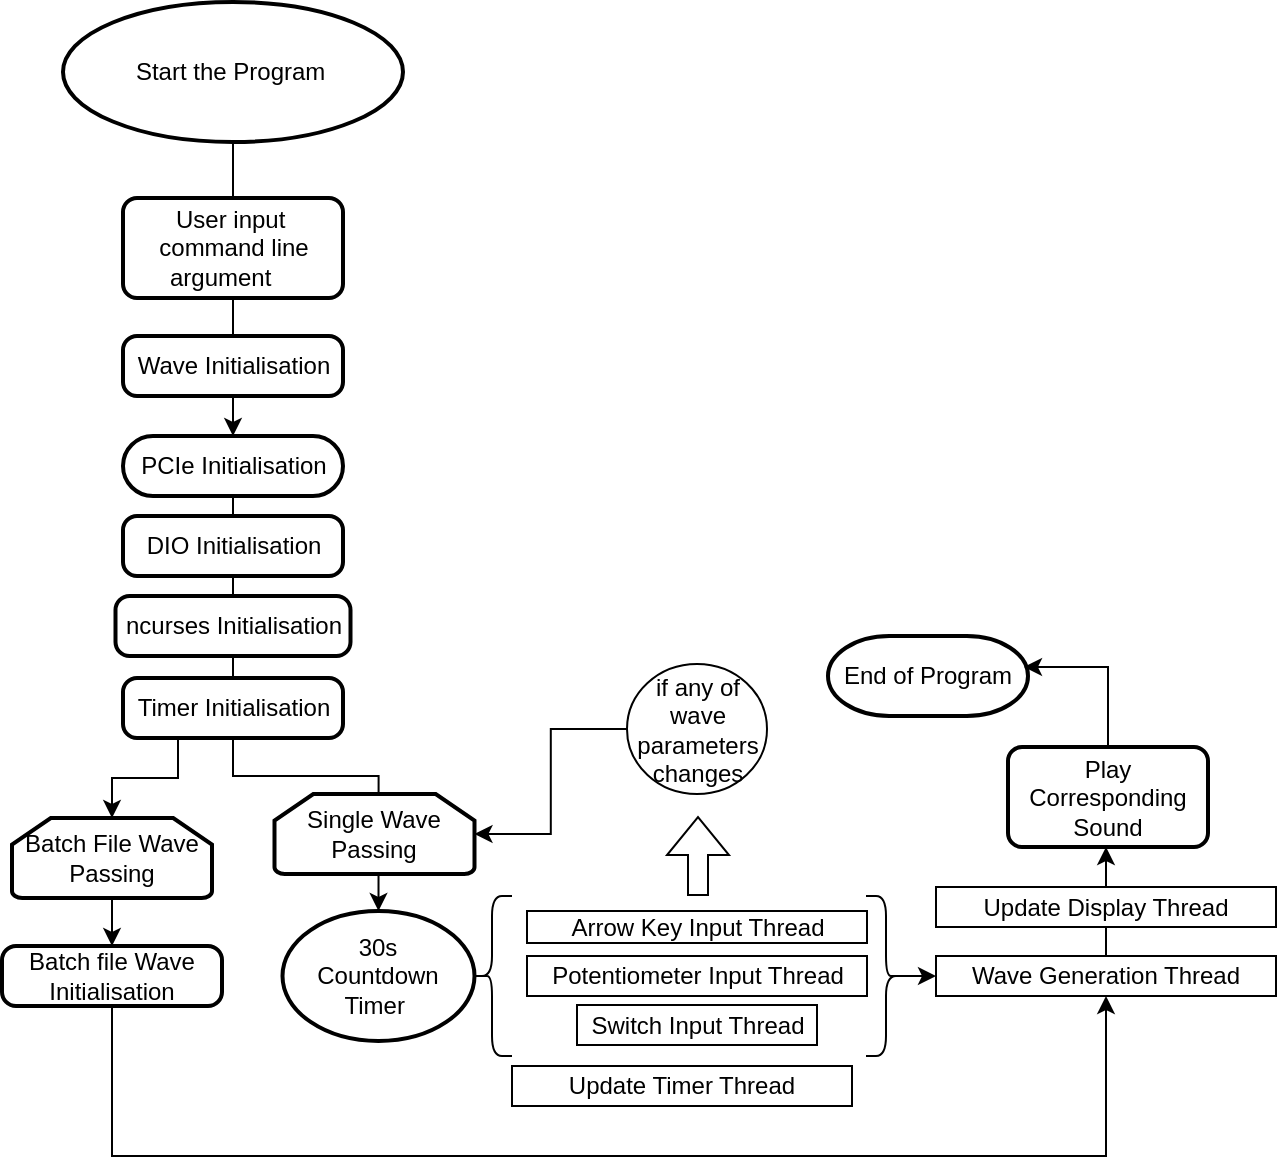 <mxfile version="15.8.2" type="github">
  <diagram id="RDyM5Sn1KwQpERf3-6v_" name="Page-1">
    <mxGraphModel dx="1343" dy="635" grid="1" gridSize="10" guides="1" tooltips="1" connect="1" arrows="1" fold="1" page="1" pageScale="1" pageWidth="827" pageHeight="1169" math="0" shadow="0">
      <root>
        <mxCell id="0" />
        <mxCell id="1" parent="0" />
        <mxCell id="D086AMLhP0JBdoeUekMZ-2" value="Start the Program&amp;nbsp;" style="strokeWidth=2;html=1;shape=mxgraph.flowchart.start_1;whiteSpace=wrap;" parent="1" vertex="1">
          <mxGeometry x="157.5" y="83" width="170" height="70" as="geometry" />
        </mxCell>
        <mxCell id="D086AMLhP0JBdoeUekMZ-12" style="edgeStyle=orthogonalEdgeStyle;rounded=0;orthogonalLoop=1;jettySize=auto;html=1;exitX=0.5;exitY=1;exitDx=0;exitDy=0;entryX=0.5;entryY=0;entryDx=0;entryDy=0;entryPerimeter=0;startArrow=none;" parent="1" source="QhxnlMzqvn4maWAdjBox-20" target="D086AMLhP0JBdoeUekMZ-6" edge="1">
          <mxGeometry relative="1" as="geometry">
            <Array as="points">
              <mxPoint x="243" y="470" />
              <mxPoint x="315" y="470" />
            </Array>
          </mxGeometry>
        </mxCell>
        <mxCell id="D086AMLhP0JBdoeUekMZ-4" value="Single Wave Passing" style="strokeWidth=2;html=1;shape=mxgraph.flowchart.loop_limit;whiteSpace=wrap;" parent="1" vertex="1">
          <mxGeometry x="263.25" y="479" width="100" height="40" as="geometry" />
        </mxCell>
        <mxCell id="D086AMLhP0JBdoeUekMZ-6" value="30s&lt;br&gt;Countdown Timer&amp;nbsp;" style="strokeWidth=2;html=1;shape=mxgraph.flowchart.start_1;whiteSpace=wrap;" parent="1" vertex="1">
          <mxGeometry x="267.25" y="537.5" width="96" height="65" as="geometry" />
        </mxCell>
        <mxCell id="D086AMLhP0JBdoeUekMZ-10" value="End of Program" style="strokeWidth=2;html=1;shape=mxgraph.flowchart.terminator;whiteSpace=wrap;" parent="1" vertex="1">
          <mxGeometry x="540" y="400" width="100" height="40" as="geometry" />
        </mxCell>
        <mxCell id="ww8WBpyP77Uh2FEGIEoH-34" style="edgeStyle=orthogonalEdgeStyle;rounded=0;orthogonalLoop=1;jettySize=auto;html=1;" edge="1" parent="1" source="QhxnlMzqvn4maWAdjBox-18">
          <mxGeometry relative="1" as="geometry">
            <mxPoint x="242.5" y="300" as="targetPoint" />
          </mxGeometry>
        </mxCell>
        <mxCell id="QhxnlMzqvn4maWAdjBox-18" value="PCIe Initialisation" style="rounded=1;whiteSpace=wrap;html=1;absoluteArcSize=1;arcSize=31;strokeWidth=2;" parent="1" vertex="1">
          <mxGeometry x="187.5" y="300" width="110" height="30" as="geometry" />
        </mxCell>
        <mxCell id="QhxnlMzqvn4maWAdjBox-20" value="DIO Initialisation" style="rounded=1;whiteSpace=wrap;html=1;absoluteArcSize=1;arcSize=14;strokeWidth=2;" parent="1" vertex="1">
          <mxGeometry x="187.5" y="340" width="110" height="30" as="geometry" />
        </mxCell>
        <mxCell id="QhxnlMzqvn4maWAdjBox-21" value="" style="edgeStyle=orthogonalEdgeStyle;rounded=0;orthogonalLoop=1;jettySize=auto;html=1;exitX=0.5;exitY=1;exitDx=0;exitDy=0;entryX=0.5;entryY=0;entryDx=0;entryDy=0;entryPerimeter=0;startArrow=none;endArrow=none;" parent="1" source="QhxnlMzqvn4maWAdjBox-18" target="QhxnlMzqvn4maWAdjBox-20" edge="1">
          <mxGeometry relative="1" as="geometry">
            <mxPoint x="255" y="509.0" as="sourcePoint" />
            <mxPoint x="280" y="574.0" as="targetPoint" />
          </mxGeometry>
        </mxCell>
        <mxCell id="ww8WBpyP77Uh2FEGIEoH-32" style="edgeStyle=orthogonalEdgeStyle;rounded=0;orthogonalLoop=1;jettySize=auto;html=1;exitX=0.25;exitY=1;exitDx=0;exitDy=0;entryX=0.5;entryY=0;entryDx=0;entryDy=0;entryPerimeter=0;" edge="1" parent="1" source="QhxnlMzqvn4maWAdjBox-24" target="ww8WBpyP77Uh2FEGIEoH-12">
          <mxGeometry relative="1" as="geometry" />
        </mxCell>
        <mxCell id="QhxnlMzqvn4maWAdjBox-24" value="Timer Initialisation" style="rounded=1;whiteSpace=wrap;html=1;absoluteArcSize=1;arcSize=14;strokeWidth=2;" parent="1" vertex="1">
          <mxGeometry x="187.5" y="421" width="110" height="30" as="geometry" />
        </mxCell>
        <mxCell id="7VH7p3_VGqFjAGke6KR7-12" style="edgeStyle=orthogonalEdgeStyle;rounded=0;orthogonalLoop=1;jettySize=auto;html=1;entryX=1;entryY=0.5;entryDx=0;entryDy=0;entryPerimeter=0;" parent="1" source="7VH7p3_VGqFjAGke6KR7-8" target="D086AMLhP0JBdoeUekMZ-4" edge="1">
          <mxGeometry relative="1" as="geometry">
            <mxPoint x="312.5" y="424" as="targetPoint" />
          </mxGeometry>
        </mxCell>
        <mxCell id="7VH7p3_VGqFjAGke6KR7-8" value="if any of wave parameters changes" style="ellipse;whiteSpace=wrap;html=1;" parent="1" vertex="1">
          <mxGeometry x="439.5" y="414" width="70" height="65" as="geometry" />
        </mxCell>
        <mxCell id="7VH7p3_VGqFjAGke6KR7-20" value="" style="edgeStyle=orthogonalEdgeStyle;rounded=0;orthogonalLoop=1;jettySize=auto;html=1;exitX=0.5;exitY=0;exitDx=0;exitDy=0;" parent="1" source="ww8WBpyP77Uh2FEGIEoH-19" edge="1">
          <mxGeometry relative="1" as="geometry">
            <mxPoint x="600.02" y="712.983" as="sourcePoint" />
            <mxPoint x="638" y="415.5" as="targetPoint" />
            <Array as="points">
              <mxPoint x="680" y="416" />
            </Array>
          </mxGeometry>
        </mxCell>
        <mxCell id="ww8WBpyP77Uh2FEGIEoH-33" style="edgeStyle=orthogonalEdgeStyle;rounded=0;orthogonalLoop=1;jettySize=auto;html=1;entryX=0.5;entryY=1;entryDx=0;entryDy=0;" edge="1" parent="1" source="7VH7p3_VGqFjAGke6KR7-21" target="ww8WBpyP77Uh2FEGIEoH-18">
          <mxGeometry relative="1" as="geometry">
            <mxPoint x="663" y="590" as="targetPoint" />
            <Array as="points">
              <mxPoint x="182" y="660" />
              <mxPoint x="679" y="660" />
            </Array>
          </mxGeometry>
        </mxCell>
        <mxCell id="7VH7p3_VGqFjAGke6KR7-21" value="Batch file Wave Initialisation" style="rounded=1;whiteSpace=wrap;html=1;absoluteArcSize=1;arcSize=14;strokeWidth=2;" parent="1" vertex="1">
          <mxGeometry x="127" y="555" width="110" height="30" as="geometry" />
        </mxCell>
        <mxCell id="ww8WBpyP77Uh2FEGIEoH-1" value="ncurses Initialisation" style="rounded=1;whiteSpace=wrap;html=1;absoluteArcSize=1;arcSize=14;strokeWidth=2;" vertex="1" parent="1">
          <mxGeometry x="183.75" y="380" width="117.5" height="30" as="geometry" />
        </mxCell>
        <mxCell id="QhxnlMzqvn4maWAdjBox-3" value="User input&amp;nbsp; command line argument&amp;nbsp; &amp;nbsp;&amp;nbsp;" style="rounded=1;whiteSpace=wrap;html=1;absoluteArcSize=1;arcSize=14;strokeWidth=2;" parent="1" vertex="1">
          <mxGeometry x="187.5" y="181" width="110" height="50" as="geometry" />
        </mxCell>
        <mxCell id="ww8WBpyP77Uh2FEGIEoH-4" value="" style="edgeStyle=orthogonalEdgeStyle;rounded=0;orthogonalLoop=1;jettySize=auto;html=1;endArrow=none;" edge="1" parent="1" source="D086AMLhP0JBdoeUekMZ-2" target="QhxnlMzqvn4maWAdjBox-3">
          <mxGeometry relative="1" as="geometry">
            <mxPoint x="242.5" y="153" as="sourcePoint" />
            <mxPoint x="302.5" y="231" as="targetPoint" />
          </mxGeometry>
        </mxCell>
        <mxCell id="ww8WBpyP77Uh2FEGIEoH-6" value="Wave Initialisation" style="rounded=1;whiteSpace=wrap;html=1;absoluteArcSize=1;arcSize=14;strokeWidth=2;" vertex="1" parent="1">
          <mxGeometry x="187.5" y="250" width="110" height="30" as="geometry" />
        </mxCell>
        <mxCell id="ww8WBpyP77Uh2FEGIEoH-7" value="" style="edgeStyle=orthogonalEdgeStyle;rounded=0;orthogonalLoop=1;jettySize=auto;html=1;startArrow=none;endArrow=none;" edge="1" parent="1" source="QhxnlMzqvn4maWAdjBox-3" target="ww8WBpyP77Uh2FEGIEoH-6">
          <mxGeometry relative="1" as="geometry">
            <mxPoint x="242.514" y="213" as="sourcePoint" />
            <mxPoint x="302.514" y="260.004" as="targetPoint" />
          </mxGeometry>
        </mxCell>
        <mxCell id="ww8WBpyP77Uh2FEGIEoH-20" value="" style="edgeStyle=orthogonalEdgeStyle;rounded=0;orthogonalLoop=1;jettySize=auto;html=1;" edge="1" parent="1" source="ww8WBpyP77Uh2FEGIEoH-12" target="7VH7p3_VGqFjAGke6KR7-21">
          <mxGeometry relative="1" as="geometry" />
        </mxCell>
        <mxCell id="ww8WBpyP77Uh2FEGIEoH-12" value="Batch File Wave Passing" style="strokeWidth=2;html=1;shape=mxgraph.flowchart.loop_limit;whiteSpace=wrap;" vertex="1" parent="1">
          <mxGeometry x="132" y="491" width="100" height="40" as="geometry" />
        </mxCell>
        <mxCell id="ww8WBpyP77Uh2FEGIEoH-14" value="Switch Input Thread" style="rounded=0;whiteSpace=wrap;html=1;" vertex="1" parent="1">
          <mxGeometry x="414.5" y="584.5" width="120" height="20" as="geometry" />
        </mxCell>
        <mxCell id="ww8WBpyP77Uh2FEGIEoH-15" value="Potentiometer Input Thread" style="rounded=0;whiteSpace=wrap;html=1;" vertex="1" parent="1">
          <mxGeometry x="389.5" y="560" width="170" height="20" as="geometry" />
        </mxCell>
        <mxCell id="ww8WBpyP77Uh2FEGIEoH-16" value="Arrow Key Input Thread" style="rounded=0;whiteSpace=wrap;html=1;" vertex="1" parent="1">
          <mxGeometry x="389.5" y="537.5" width="170" height="16" as="geometry" />
        </mxCell>
        <mxCell id="ww8WBpyP77Uh2FEGIEoH-17" value="Update Timer Thread" style="rounded=0;whiteSpace=wrap;html=1;" vertex="1" parent="1">
          <mxGeometry x="382" y="615" width="170" height="20" as="geometry" />
        </mxCell>
        <mxCell id="ww8WBpyP77Uh2FEGIEoH-31" value="" style="edgeStyle=orthogonalEdgeStyle;rounded=0;orthogonalLoop=1;jettySize=auto;html=1;" edge="1" parent="1" source="ww8WBpyP77Uh2FEGIEoH-18">
          <mxGeometry relative="1" as="geometry">
            <mxPoint x="679" y="505.5" as="targetPoint" />
          </mxGeometry>
        </mxCell>
        <mxCell id="ww8WBpyP77Uh2FEGIEoH-18" value="Wave Generation Thread" style="rounded=0;whiteSpace=wrap;html=1;" vertex="1" parent="1">
          <mxGeometry x="594" y="560" width="170" height="20" as="geometry" />
        </mxCell>
        <mxCell id="ww8WBpyP77Uh2FEGIEoH-19" value="Play Corresponding Sound" style="rounded=1;whiteSpace=wrap;html=1;absoluteArcSize=1;arcSize=14;strokeWidth=2;" vertex="1" parent="1">
          <mxGeometry x="630" y="455.5" width="100" height="50" as="geometry" />
        </mxCell>
        <mxCell id="ww8WBpyP77Uh2FEGIEoH-21" value="Update Display Thread" style="rounded=0;whiteSpace=wrap;html=1;" vertex="1" parent="1">
          <mxGeometry x="594" y="525.5" width="170" height="20" as="geometry" />
        </mxCell>
        <mxCell id="ww8WBpyP77Uh2FEGIEoH-29" value="" style="shape=curlyBracket;whiteSpace=wrap;html=1;rounded=1;" vertex="1" parent="1">
          <mxGeometry x="362" y="530" width="20" height="80" as="geometry" />
        </mxCell>
        <mxCell id="ww8WBpyP77Uh2FEGIEoH-30" value="" style="shape=flexArrow;endArrow=classic;html=1;rounded=0;" edge="1" parent="1">
          <mxGeometry width="50" height="50" relative="1" as="geometry">
            <mxPoint x="475" y="530" as="sourcePoint" />
            <mxPoint x="475" y="490" as="targetPoint" />
          </mxGeometry>
        </mxCell>
        <mxCell id="ww8WBpyP77Uh2FEGIEoH-37" style="edgeStyle=orthogonalEdgeStyle;rounded=0;orthogonalLoop=1;jettySize=auto;html=1;exitX=0.1;exitY=0.5;exitDx=0;exitDy=0;exitPerimeter=0;entryX=0;entryY=0.5;entryDx=0;entryDy=0;" edge="1" parent="1" source="ww8WBpyP77Uh2FEGIEoH-35" target="ww8WBpyP77Uh2FEGIEoH-18">
          <mxGeometry relative="1" as="geometry" />
        </mxCell>
        <mxCell id="ww8WBpyP77Uh2FEGIEoH-35" value="" style="shape=curlyBracket;whiteSpace=wrap;html=1;rounded=1;direction=west;" vertex="1" parent="1">
          <mxGeometry x="559" y="530" width="20" height="80" as="geometry" />
        </mxCell>
      </root>
    </mxGraphModel>
  </diagram>
</mxfile>
